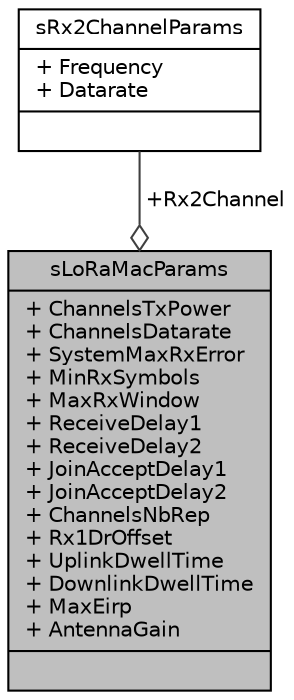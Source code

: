 digraph "sLoRaMacParams"
{
  edge [fontname="Helvetica",fontsize="10",labelfontname="Helvetica",labelfontsize="10"];
  node [fontname="Helvetica",fontsize="10",shape=record];
  Node1 [label="{sLoRaMacParams\n|+ ChannelsTxPower\l+ ChannelsDatarate\l+ SystemMaxRxError\l+ MinRxSymbols\l+ MaxRxWindow\l+ ReceiveDelay1\l+ ReceiveDelay2\l+ JoinAcceptDelay1\l+ JoinAcceptDelay2\l+ ChannelsNbRep\l+ Rx1DrOffset\l+ UplinkDwellTime\l+ DownlinkDwellTime\l+ MaxEirp\l+ AntennaGain\l|}",height=0.2,width=0.4,color="black", fillcolor="grey75", style="filled", fontcolor="black"];
  Node2 -> Node1 [color="grey25",fontsize="10",style="solid",label=" +Rx2Channel" ,arrowhead="odiamond",fontname="Helvetica"];
  Node2 [label="{sRx2ChannelParams\n|+ Frequency\l+ Datarate\l|}",height=0.2,width=0.4,color="black", fillcolor="white", style="filled",URL="$structs_rx2_channel_params.html"];
}
